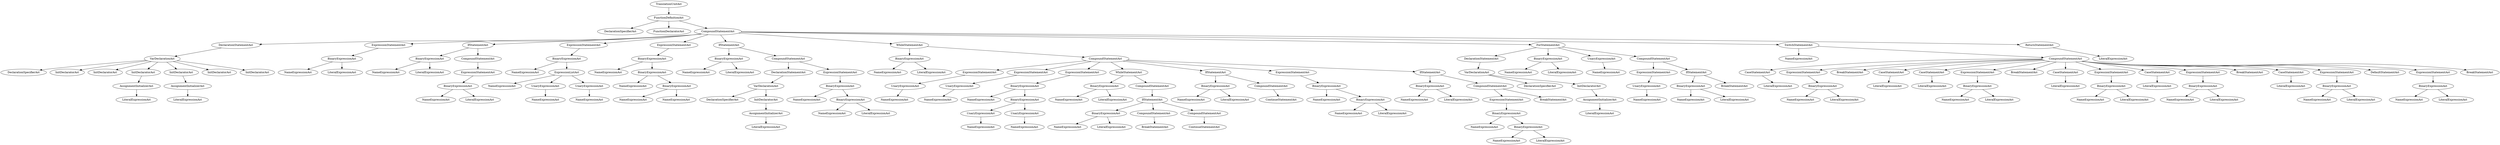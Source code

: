 digraph G {node_0 [label="TranslationUnitAst"];
node_1 [label="FunctionDefinitionAst"];
node_2 [label="DeclarationSpecifierAst"];
node_1 -> node_2;
node_3 [label="FunctionDeclaratorAst"];
node_1 -> node_3;
node_4 [label="CompoundStatementAst"];
node_5 [label="DeclarationStatementAst"];
node_6 [label="VarDeclarationAst"];
node_7 [label="DeclarationSpecifierAst"];
node_6 -> node_7;
node_8 [label="InitDeclaratorAst"];
node_6 -> node_8;
node_9 [label="InitDeclaratorAst"];
node_6 -> node_9;
node_10 [label="InitDeclaratorAst"];
node_11 [label="AssignmentInitializerAst"];
node_12 [label="LiteralExpressionAst"];
node_11 -> node_12;
node_10 -> node_11;
node_6 -> node_10;
node_13 [label="InitDeclaratorAst"];
node_14 [label="AssignmentInitializerAst"];
node_15 [label="LiteralExpressionAst"];
node_14 -> node_15;
node_13 -> node_14;
node_6 -> node_13;
node_16 [label="InitDeclaratorAst"];
node_6 -> node_16;
node_17 [label="InitDeclaratorAst"];
node_6 -> node_17;
node_5 -> node_6;
node_4 -> node_5;
node_18 [label="ExpressionStatementAst"];
node_19 [label="BinaryExpressionAst"];
node_20 [label="NameExpressionAst"];
node_19 -> node_20;
node_21 [label="LiteralExpressionAst"];
node_19 -> node_21;
node_18 -> node_19;
node_4 -> node_18;
node_22 [label="IfStatementAst"];
node_23 [label="BinaryExpressionAst"];
node_24 [label="NameExpressionAst"];
node_23 -> node_24;
node_25 [label="LiteralExpressionAst"];
node_23 -> node_25;
node_22 -> node_23;
node_26 [label="CompoundStatementAst"];
node_27 [label="ExpressionStatementAst"];
node_28 [label="BinaryExpressionAst"];
node_29 [label="NameExpressionAst"];
node_28 -> node_29;
node_30 [label="LiteralExpressionAst"];
node_28 -> node_30;
node_27 -> node_28;
node_26 -> node_27;
node_22 -> node_26;
node_4 -> node_22;
node_31 [label="ExpressionStatementAst"];
node_32 [label="BinaryExpressionAst"];
node_33 [label="NameExpressionAst"];
node_32 -> node_33;
node_34 [label="ExpressionListAst"];
node_35 [label="NameExpressionAst"];
node_34 -> node_35;
node_36 [label="UnaryExpressionAst"];
node_37 [label="NameExpressionAst"];
node_36 -> node_37;
node_34 -> node_36;
node_38 [label="UnaryExpressionAst"];
node_39 [label="NameExpressionAst"];
node_38 -> node_39;
node_34 -> node_38;
node_32 -> node_34;
node_31 -> node_32;
node_4 -> node_31;
node_40 [label="ExpressionStatementAst"];
node_41 [label="BinaryExpressionAst"];
node_42 [label="NameExpressionAst"];
node_41 -> node_42;
node_43 [label="BinaryExpressionAst"];
node_44 [label="NameExpressionAst"];
node_43 -> node_44;
node_45 [label="BinaryExpressionAst"];
node_46 [label="NameExpressionAst"];
node_45 -> node_46;
node_47 [label="NameExpressionAst"];
node_45 -> node_47;
node_43 -> node_45;
node_41 -> node_43;
node_40 -> node_41;
node_4 -> node_40;
node_48 [label="IfStatementAst"];
node_49 [label="BinaryExpressionAst"];
node_50 [label="NameExpressionAst"];
node_49 -> node_50;
node_51 [label="LiteralExpressionAst"];
node_49 -> node_51;
node_48 -> node_49;
node_52 [label="CompoundStatementAst"];
node_53 [label="DeclarationStatementAst"];
node_54 [label="VarDeclarationAst"];
node_55 [label="DeclarationSpecifierAst"];
node_54 -> node_55;
node_56 [label="InitDeclaratorAst"];
node_57 [label="AssignmentInitializerAst"];
node_58 [label="LiteralExpressionAst"];
node_57 -> node_58;
node_56 -> node_57;
node_54 -> node_56;
node_53 -> node_54;
node_52 -> node_53;
node_59 [label="ExpressionStatementAst"];
node_60 [label="BinaryExpressionAst"];
node_61 [label="NameExpressionAst"];
node_60 -> node_61;
node_62 [label="BinaryExpressionAst"];
node_63 [label="NameExpressionAst"];
node_62 -> node_63;
node_64 [label="LiteralExpressionAst"];
node_62 -> node_64;
node_60 -> node_62;
node_59 -> node_60;
node_52 -> node_59;
node_48 -> node_52;
node_4 -> node_48;
node_65 [label="WhileStatementAst"];
node_66 [label="BinaryExpressionAst"];
node_67 [label="NameExpressionAst"];
node_66 -> node_67;
node_68 [label="LiteralExpressionAst"];
node_66 -> node_68;
node_65 -> node_66;
node_69 [label="CompoundStatementAst"];
node_70 [label="ExpressionStatementAst"];
node_71 [label="UnaryExpressionAst"];
node_72 [label="NameExpressionAst"];
node_71 -> node_72;
node_70 -> node_71;
node_69 -> node_70;
node_73 [label="ExpressionStatementAst"];
node_74 [label="UnaryExpressionAst"];
node_75 [label="NameExpressionAst"];
node_74 -> node_75;
node_73 -> node_74;
node_69 -> node_73;
node_76 [label="ExpressionStatementAst"];
node_77 [label="BinaryExpressionAst"];
node_78 [label="NameExpressionAst"];
node_77 -> node_78;
node_79 [label="BinaryExpressionAst"];
node_80 [label="UnaryExpressionAst"];
node_81 [label="NameExpressionAst"];
node_80 -> node_81;
node_79 -> node_80;
node_82 [label="UnaryExpressionAst"];
node_83 [label="NameExpressionAst"];
node_82 -> node_83;
node_79 -> node_82;
node_77 -> node_79;
node_76 -> node_77;
node_69 -> node_76;
node_84 [label="WhileStatementAst"];
node_85 [label="BinaryExpressionAst"];
node_86 [label="NameExpressionAst"];
node_85 -> node_86;
node_87 [label="LiteralExpressionAst"];
node_85 -> node_87;
node_84 -> node_85;
node_88 [label="CompoundStatementAst"];
node_89 [label="IfStatementAst"];
node_90 [label="BinaryExpressionAst"];
node_91 [label="NameExpressionAst"];
node_90 -> node_91;
node_92 [label="LiteralExpressionAst"];
node_90 -> node_92;
node_89 -> node_90;
node_93 [label="CompoundStatementAst"];
node_94 [label="BreakStatementAst"];
node_93 -> node_94;
node_89 -> node_93;
node_95 [label="CompoundStatementAst"];
node_96 [label="ContinueStatementAst"];
node_95 -> node_96;
node_89 -> node_95;
node_88 -> node_89;
node_84 -> node_88;
node_69 -> node_84;
node_97 [label="IfStatementAst"];
node_98 [label="BinaryExpressionAst"];
node_99 [label="NameExpressionAst"];
node_98 -> node_99;
node_100 [label="LiteralExpressionAst"];
node_98 -> node_100;
node_97 -> node_98;
node_101 [label="CompoundStatementAst"];
node_102 [label="ContinueStatementAst"];
node_101 -> node_102;
node_97 -> node_101;
node_69 -> node_97;
node_103 [label="ExpressionStatementAst"];
node_104 [label="BinaryExpressionAst"];
node_105 [label="NameExpressionAst"];
node_104 -> node_105;
node_106 [label="BinaryExpressionAst"];
node_107 [label="NameExpressionAst"];
node_106 -> node_107;
node_108 [label="LiteralExpressionAst"];
node_106 -> node_108;
node_104 -> node_106;
node_103 -> node_104;
node_69 -> node_103;
node_109 [label="IfStatementAst"];
node_110 [label="BinaryExpressionAst"];
node_111 [label="NameExpressionAst"];
node_110 -> node_111;
node_112 [label="LiteralExpressionAst"];
node_110 -> node_112;
node_109 -> node_110;
node_113 [label="CompoundStatementAst"];
node_114 [label="ExpressionStatementAst"];
node_115 [label="BinaryExpressionAst"];
node_116 [label="NameExpressionAst"];
node_115 -> node_116;
node_117 [label="BinaryExpressionAst"];
node_118 [label="NameExpressionAst"];
node_117 -> node_118;
node_119 [label="LiteralExpressionAst"];
node_117 -> node_119;
node_115 -> node_117;
node_114 -> node_115;
node_113 -> node_114;
node_120 [label="BreakStatementAst"];
node_113 -> node_120;
node_109 -> node_113;
node_69 -> node_109;
node_65 -> node_69;
node_4 -> node_65;
node_121 [label="ForStatementAst"];
node_122 [label="DeclarationStatementAst"];
node_123 [label="VarDeclarationAst"];
node_124 [label="DeclarationSpecifierAst"];
node_123 -> node_124;
node_125 [label="InitDeclaratorAst"];
node_126 [label="AssignmentInitializerAst"];
node_127 [label="LiteralExpressionAst"];
node_126 -> node_127;
node_125 -> node_126;
node_123 -> node_125;
node_122 -> node_123;
node_121 -> node_122;
node_128 [label="BinaryExpressionAst"];
node_129 [label="NameExpressionAst"];
node_128 -> node_129;
node_130 [label="LiteralExpressionAst"];
node_128 -> node_130;
node_121 -> node_128;
node_131 [label="UnaryExpressionAst"];
node_132 [label="NameExpressionAst"];
node_131 -> node_132;
node_121 -> node_131;
node_133 [label="CompoundStatementAst"];
node_134 [label="ExpressionStatementAst"];
node_135 [label="UnaryExpressionAst"];
node_136 [label="NameExpressionAst"];
node_135 -> node_136;
node_134 -> node_135;
node_133 -> node_134;
node_137 [label="IfStatementAst"];
node_138 [label="BinaryExpressionAst"];
node_139 [label="NameExpressionAst"];
node_138 -> node_139;
node_140 [label="LiteralExpressionAst"];
node_138 -> node_140;
node_137 -> node_138;
node_141 [label="BreakStatementAst"];
node_137 -> node_141;
node_133 -> node_137;
node_121 -> node_133;
node_4 -> node_121;
node_142 [label="SwitchStatementAst"];
node_143 [label="NameExpressionAst"];
node_142 -> node_143;
node_144 [label="CompoundStatementAst"];
node_145 [label="CaseStatementAst"];
node_146 [label="LiteralExpressionAst"];
node_145 -> node_146;
node_144 -> node_145;
node_147 [label="ExpressionStatementAst"];
node_148 [label="BinaryExpressionAst"];
node_149 [label="NameExpressionAst"];
node_148 -> node_149;
node_150 [label="LiteralExpressionAst"];
node_148 -> node_150;
node_147 -> node_148;
node_144 -> node_147;
node_151 [label="BreakStatementAst"];
node_144 -> node_151;
node_152 [label="CaseStatementAst"];
node_153 [label="LiteralExpressionAst"];
node_152 -> node_153;
node_144 -> node_152;
node_154 [label="CaseStatementAst"];
node_155 [label="LiteralExpressionAst"];
node_154 -> node_155;
node_144 -> node_154;
node_156 [label="ExpressionStatementAst"];
node_157 [label="BinaryExpressionAst"];
node_158 [label="NameExpressionAst"];
node_157 -> node_158;
node_159 [label="LiteralExpressionAst"];
node_157 -> node_159;
node_156 -> node_157;
node_144 -> node_156;
node_160 [label="BreakStatementAst"];
node_144 -> node_160;
node_161 [label="CaseStatementAst"];
node_162 [label="LiteralExpressionAst"];
node_161 -> node_162;
node_144 -> node_161;
node_163 [label="ExpressionStatementAst"];
node_164 [label="BinaryExpressionAst"];
node_165 [label="NameExpressionAst"];
node_164 -> node_165;
node_166 [label="LiteralExpressionAst"];
node_164 -> node_166;
node_163 -> node_164;
node_144 -> node_163;
node_167 [label="CaseStatementAst"];
node_168 [label="LiteralExpressionAst"];
node_167 -> node_168;
node_144 -> node_167;
node_169 [label="ExpressionStatementAst"];
node_170 [label="BinaryExpressionAst"];
node_171 [label="NameExpressionAst"];
node_170 -> node_171;
node_172 [label="LiteralExpressionAst"];
node_170 -> node_172;
node_169 -> node_170;
node_144 -> node_169;
node_173 [label="BreakStatementAst"];
node_144 -> node_173;
node_174 [label="CaseStatementAst"];
node_175 [label="LiteralExpressionAst"];
node_174 -> node_175;
node_144 -> node_174;
node_176 [label="ExpressionStatementAst"];
node_177 [label="BinaryExpressionAst"];
node_178 [label="NameExpressionAst"];
node_177 -> node_178;
node_179 [label="LiteralExpressionAst"];
node_177 -> node_179;
node_176 -> node_177;
node_144 -> node_176;
node_180 [label="DefaultStatementAst"];
node_144 -> node_180;
node_181 [label="ExpressionStatementAst"];
node_182 [label="BinaryExpressionAst"];
node_183 [label="NameExpressionAst"];
node_182 -> node_183;
node_184 [label="LiteralExpressionAst"];
node_182 -> node_184;
node_181 -> node_182;
node_144 -> node_181;
node_185 [label="BreakStatementAst"];
node_144 -> node_185;
node_142 -> node_144;
node_4 -> node_142;
node_186 [label="ReturnStatementAst"];
node_187 [label="LiteralExpressionAst"];
node_186 -> node_187;
node_4 -> node_186;
node_1 -> node_4;
node_0 -> node_1;
}